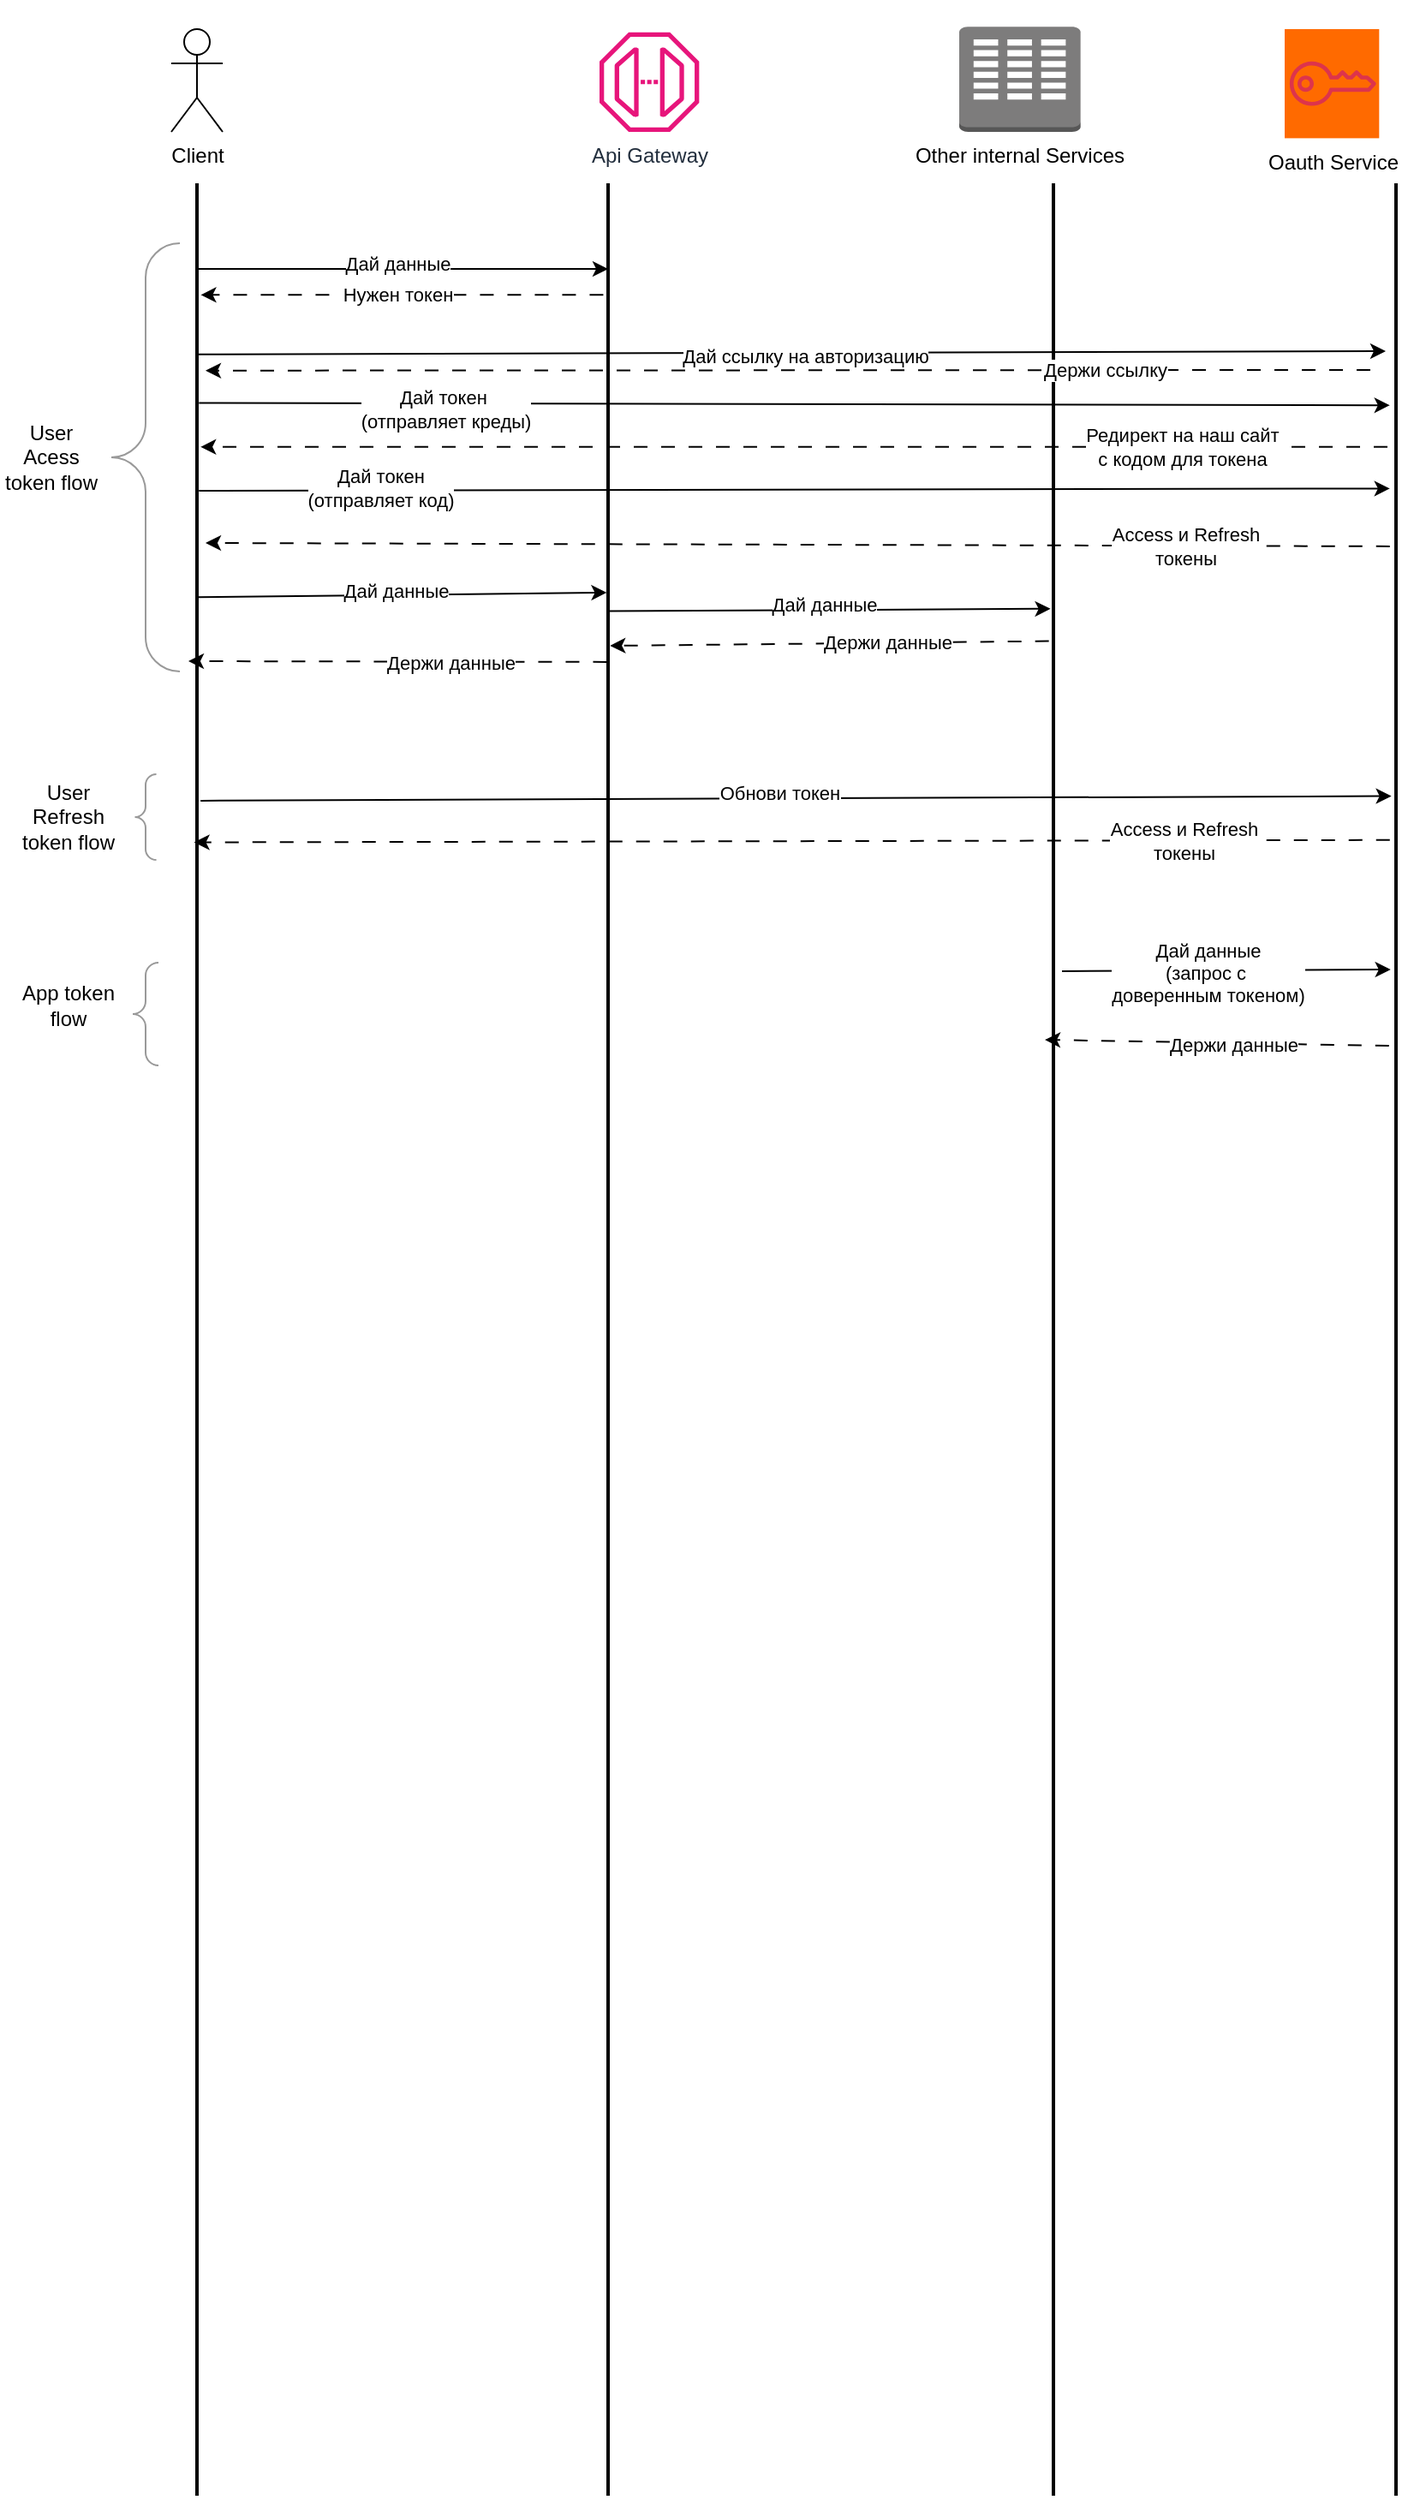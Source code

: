 <mxfile>
    <diagram id="5oS3xMGAWx6ew6HSoVmI" name="Tokens">
        <mxGraphModel dx="2078" dy="811" grid="1" gridSize="10" guides="1" tooltips="1" connect="1" arrows="1" fold="1" page="1" pageScale="1" pageWidth="850" pageHeight="1100" math="0" shadow="0">
            <root>
                <mxCell id="0"/>
                <mxCell id="1" parent="0"/>
                <mxCell id="7MVSiOXnBib8q_mUfErr-2" value="Client" style="shape=umlActor;verticalLabelPosition=bottom;verticalAlign=top;html=1;outlineConnect=0;" parent="1" vertex="1">
                    <mxGeometry x="90" y="30" width="30" height="60" as="geometry"/>
                </mxCell>
                <mxCell id="7MVSiOXnBib8q_mUfErr-4" value="" style="group" parent="1" vertex="1" connectable="0">
                    <mxGeometry x="340" y="25.66" width="68.17" height="64.34" as="geometry"/>
                </mxCell>
                <mxCell id="7MVSiOXnBib8q_mUfErr-5" value="Api Gateway" style="sketch=0;outlineConnect=0;fontColor=#232F3E;gradientColor=none;fillColor=#E7157B;strokeColor=none;dashed=0;verticalLabelPosition=bottom;verticalAlign=top;align=center;html=1;fontSize=12;fontStyle=0;aspect=fixed;pointerEvents=1;shape=mxgraph.aws4.endpoint;" parent="7MVSiOXnBib8q_mUfErr-4" vertex="1">
                    <mxGeometry y="6.17" width="58.17" height="58.17" as="geometry"/>
                </mxCell>
                <mxCell id="7MVSiOXnBib8q_mUfErr-7" value="" style="group;verticalAlign=bottom;" parent="1" vertex="1" connectable="0">
                    <mxGeometry x="740" y="30" width="70" height="63.7" as="geometry"/>
                </mxCell>
                <mxCell id="7MVSiOXnBib8q_mUfErr-8" value="Oauth Service" style="points=[];aspect=fixed;align=center;shadow=0;dashed=0;fillColor=#FF6A00;strokeColor=none;shape=mxgraph.alibaba_cloud.ahas_application_high_availability_service;verticalAlign=top;html=1;labelPosition=center;verticalLabelPosition=bottom;" parent="7MVSiOXnBib8q_mUfErr-7" vertex="1">
                    <mxGeometry width="55.161" height="63.7" as="geometry"/>
                </mxCell>
                <mxCell id="7MVSiOXnBib8q_mUfErr-9" value="" style="sketch=0;outlineConnect=0;fontColor=#232F3E;gradientColor=none;fillColor=#DD344C;strokeColor=none;dashed=0;verticalLabelPosition=bottom;verticalAlign=top;align=center;html=1;fontSize=12;fontStyle=0;aspect=fixed;pointerEvents=1;shape=mxgraph.aws4.addon;" parent="7MVSiOXnBib8q_mUfErr-7" vertex="1">
                    <mxGeometry x="2.918" y="18.885" width="50.562" height="25.929" as="geometry"/>
                </mxCell>
                <mxCell id="7MVSiOXnBib8q_mUfErr-10" value="" style="group" parent="1" vertex="1" connectable="0">
                    <mxGeometry x="550" y="13.52" width="80" height="76.48" as="geometry"/>
                </mxCell>
                <mxCell id="7MVSiOXnBib8q_mUfErr-12" value="Other internal Services" style="outlineConnect=0;dashed=0;verticalLabelPosition=bottom;verticalAlign=top;align=center;html=1;shape=mxgraph.aws3.corporate_data_center;fillColor=#7D7C7C;gradientColor=none;" parent="7MVSiOXnBib8q_mUfErr-10" vertex="1">
                    <mxGeometry y="15.049" width="70.827" height="61.431" as="geometry"/>
                </mxCell>
                <mxCell id="7MVSiOXnBib8q_mUfErr-22" value="" style="line;strokeWidth=2;direction=south;html=1;" parent="1" vertex="1">
                    <mxGeometry x="100" y="120" width="10" height="1350" as="geometry"/>
                </mxCell>
                <mxCell id="7MVSiOXnBib8q_mUfErr-23" value="" style="line;strokeWidth=2;direction=south;html=1;" parent="1" vertex="1">
                    <mxGeometry x="340" y="120" width="10" height="1350" as="geometry"/>
                </mxCell>
                <mxCell id="7MVSiOXnBib8q_mUfErr-24" value="" style="line;strokeWidth=2;direction=south;html=1;" parent="1" vertex="1">
                    <mxGeometry x="800" y="120" width="10" height="1350" as="geometry"/>
                </mxCell>
                <mxCell id="7MVSiOXnBib8q_mUfErr-25" value="" style="line;strokeWidth=2;direction=south;html=1;" parent="1" vertex="1">
                    <mxGeometry x="600" y="120" width="10" height="1350" as="geometry"/>
                </mxCell>
                <mxCell id="7MVSiOXnBib8q_mUfErr-26" value="" style="endArrow=classic;html=1;exitX=0.011;exitY=0.722;exitDx=0;exitDy=0;exitPerimeter=0;entryX=0.011;entryY=0.722;entryDx=0;entryDy=0;entryPerimeter=0;" parent="1" edge="1">
                    <mxGeometry width="50" height="50" relative="1" as="geometry">
                        <mxPoint x="105.0" y="170.0" as="sourcePoint"/>
                        <mxPoint x="345.0" y="170.0" as="targetPoint"/>
                    </mxGeometry>
                </mxCell>
                <mxCell id="7MVSiOXnBib8q_mUfErr-27" value="Дай данные" style="edgeLabel;html=1;align=center;verticalAlign=middle;resizable=0;points=[];" parent="7MVSiOXnBib8q_mUfErr-26" vertex="1" connectable="0">
                    <mxGeometry x="-0.028" y="3" relative="1" as="geometry">
                        <mxPoint as="offset"/>
                    </mxGeometry>
                </mxCell>
                <mxCell id="7MVSiOXnBib8q_mUfErr-28" value="" style="endArrow=classic;html=1;exitX=0.074;exitY=0.564;exitDx=0;exitDy=0;exitPerimeter=0;" parent="1" source="7MVSiOXnBib8q_mUfErr-22" edge="1">
                    <mxGeometry width="50" height="50" relative="1" as="geometry">
                        <mxPoint x="105" y="170" as="sourcePoint"/>
                        <mxPoint x="799" y="218" as="targetPoint"/>
                    </mxGeometry>
                </mxCell>
                <mxCell id="7MVSiOXnBib8q_mUfErr-29" value="Дай ссылку на авторизацию" style="edgeLabel;html=1;align=center;verticalAlign=middle;resizable=0;points=[];" parent="7MVSiOXnBib8q_mUfErr-28" vertex="1" connectable="0">
                    <mxGeometry x="-0.466" y="-1" relative="1" as="geometry">
                        <mxPoint x="170" as="offset"/>
                    </mxGeometry>
                </mxCell>
                <mxCell id="7MVSiOXnBib8q_mUfErr-30" value="" style="endArrow=classic;html=1;entryX=0.081;entryY=0;entryDx=0;entryDy=0;entryPerimeter=0;dashed=1;dashPattern=8 8;" parent="1" target="7MVSiOXnBib8q_mUfErr-22" edge="1">
                    <mxGeometry width="50" height="50" relative="1" as="geometry">
                        <mxPoint x="790" y="229" as="sourcePoint"/>
                        <mxPoint x="620" y="210" as="targetPoint"/>
                    </mxGeometry>
                </mxCell>
                <mxCell id="7MVSiOXnBib8q_mUfErr-31" value="Держи ссылку" style="edgeLabel;html=1;align=center;verticalAlign=middle;resizable=0;points=[];" parent="7MVSiOXnBib8q_mUfErr-30" vertex="1" connectable="0">
                    <mxGeometry x="-0.544" relative="1" as="geometry">
                        <mxPoint as="offset"/>
                    </mxGeometry>
                </mxCell>
                <mxCell id="7MVSiOXnBib8q_mUfErr-34" value="" style="endArrow=classic;html=1;exitX=0.095;exitY=0.386;exitDx=0;exitDy=0;exitPerimeter=0;entryX=0.096;entryY=0.862;entryDx=0;entryDy=0;entryPerimeter=0;" parent="1" source="7MVSiOXnBib8q_mUfErr-22" target="7MVSiOXnBib8q_mUfErr-24" edge="1">
                    <mxGeometry width="50" height="50" relative="1" as="geometry">
                        <mxPoint x="210" y="280" as="sourcePoint"/>
                        <mxPoint x="260" y="230" as="targetPoint"/>
                    </mxGeometry>
                </mxCell>
                <mxCell id="7MVSiOXnBib8q_mUfErr-35" value="Дай токен&amp;nbsp;&lt;div&gt;(отправляет креды)&lt;/div&gt;" style="edgeLabel;html=1;align=center;verticalAlign=middle;resizable=0;points=[];" parent="7MVSiOXnBib8q_mUfErr-34" vertex="1" connectable="0">
                    <mxGeometry x="-0.586" y="-3" relative="1" as="geometry">
                        <mxPoint as="offset"/>
                    </mxGeometry>
                </mxCell>
                <mxCell id="7MVSiOXnBib8q_mUfErr-36" value="" style="endArrow=classic;html=1;entryX=0.114;entryY=0.29;entryDx=0;entryDy=0;entryPerimeter=0;dashed=1;dashPattern=8 8;exitX=0.114;exitY=1;exitDx=0;exitDy=0;exitPerimeter=0;" parent="1" source="7MVSiOXnBib8q_mUfErr-24" target="7MVSiOXnBib8q_mUfErr-22" edge="1">
                    <mxGeometry width="50" height="50" relative="1" as="geometry">
                        <mxPoint x="800" y="270" as="sourcePoint"/>
                        <mxPoint x="320" y="324" as="targetPoint"/>
                    </mxGeometry>
                </mxCell>
                <mxCell id="7MVSiOXnBib8q_mUfErr-37" value="Редирект на наш сайт&lt;div&gt;с кодом для токена&lt;/div&gt;" style="edgeLabel;html=1;align=center;verticalAlign=middle;resizable=0;points=[];" parent="7MVSiOXnBib8q_mUfErr-36" vertex="1" connectable="0">
                    <mxGeometry x="-0.544" relative="1" as="geometry">
                        <mxPoint x="38" as="offset"/>
                    </mxGeometry>
                </mxCell>
                <mxCell id="7MVSiOXnBib8q_mUfErr-38" value="" style="endArrow=classic;html=1;exitX=0.133;exitY=0.386;exitDx=0;exitDy=0;exitPerimeter=0;entryX=0.132;entryY=0.862;entryDx=0;entryDy=0;entryPerimeter=0;" parent="1" source="7MVSiOXnBib8q_mUfErr-22" target="7MVSiOXnBib8q_mUfErr-24" edge="1">
                    <mxGeometry width="50" height="50" relative="1" as="geometry">
                        <mxPoint x="430" y="380" as="sourcePoint"/>
                        <mxPoint x="480" y="330" as="targetPoint"/>
                    </mxGeometry>
                </mxCell>
                <mxCell id="7MVSiOXnBib8q_mUfErr-39" value="Дай токен&lt;div&gt;(отправляет код)&lt;/div&gt;" style="edgeLabel;html=1;align=center;verticalAlign=middle;resizable=0;points=[];" parent="7MVSiOXnBib8q_mUfErr-38" vertex="1" connectable="0">
                    <mxGeometry x="-0.696" y="2" relative="1" as="geometry">
                        <mxPoint as="offset"/>
                    </mxGeometry>
                </mxCell>
                <mxCell id="7MVSiOXnBib8q_mUfErr-40" value="" style="endArrow=classic;html=1;entryX=0.114;entryY=0.29;entryDx=0;entryDy=0;entryPerimeter=0;dashed=1;dashPattern=8 8;exitX=0.157;exitY=0.862;exitDx=0;exitDy=0;exitPerimeter=0;" parent="1" source="7MVSiOXnBib8q_mUfErr-24" edge="1">
                    <mxGeometry width="50" height="50" relative="1" as="geometry">
                        <mxPoint x="803" y="330" as="sourcePoint"/>
                        <mxPoint x="110" y="330" as="targetPoint"/>
                    </mxGeometry>
                </mxCell>
                <mxCell id="7MVSiOXnBib8q_mUfErr-41" value="Access и Refresh&lt;div&gt;токены&lt;/div&gt;" style="edgeLabel;html=1;align=center;verticalAlign=middle;resizable=0;points=[];" parent="7MVSiOXnBib8q_mUfErr-40" vertex="1" connectable="0">
                    <mxGeometry x="-0.544" relative="1" as="geometry">
                        <mxPoint x="38" as="offset"/>
                    </mxGeometry>
                </mxCell>
                <mxCell id="7MVSiOXnBib8q_mUfErr-43" value="" style="endArrow=classic;html=1;exitX=0.179;exitY=0.481;exitDx=0;exitDy=0;exitPerimeter=0;entryX=0.177;entryY=0.576;entryDx=0;entryDy=0;entryPerimeter=0;" parent="1" source="7MVSiOXnBib8q_mUfErr-22" target="7MVSiOXnBib8q_mUfErr-23" edge="1">
                    <mxGeometry width="50" height="50" relative="1" as="geometry">
                        <mxPoint x="111" y="380" as="sourcePoint"/>
                        <mxPoint x="350" y="380" as="targetPoint"/>
                    </mxGeometry>
                </mxCell>
                <mxCell id="7MVSiOXnBib8q_mUfErr-44" value="Дай данные" style="edgeLabel;html=1;align=center;verticalAlign=middle;resizable=0;points=[];" parent="7MVSiOXnBib8q_mUfErr-43" vertex="1" connectable="0">
                    <mxGeometry x="-0.028" y="3" relative="1" as="geometry">
                        <mxPoint as="offset"/>
                    </mxGeometry>
                </mxCell>
                <mxCell id="7MVSiOXnBib8q_mUfErr-45" value="" style="endArrow=classic;html=1;exitX=0.185;exitY=0.481;exitDx=0;exitDy=0;exitPerimeter=0;entryX=0.184;entryY=0.671;entryDx=0;entryDy=0;entryPerimeter=0;" parent="1" source="7MVSiOXnBib8q_mUfErr-23" target="7MVSiOXnBib8q_mUfErr-25" edge="1">
                    <mxGeometry width="50" height="50" relative="1" as="geometry">
                        <mxPoint x="371" y="372" as="sourcePoint"/>
                        <mxPoint x="580" y="369" as="targetPoint"/>
                    </mxGeometry>
                </mxCell>
                <mxCell id="7MVSiOXnBib8q_mUfErr-46" value="Дай данные" style="edgeLabel;html=1;align=center;verticalAlign=middle;resizable=0;points=[];" parent="7MVSiOXnBib8q_mUfErr-45" vertex="1" connectable="0">
                    <mxGeometry x="-0.028" y="3" relative="1" as="geometry">
                        <mxPoint as="offset"/>
                    </mxGeometry>
                </mxCell>
                <mxCell id="7MVSiOXnBib8q_mUfErr-47" value="" style="endArrow=classic;html=1;exitX=0.198;exitY=0.767;exitDx=0;exitDy=0;exitPerimeter=0;entryX=0.2;entryY=0.386;entryDx=0;entryDy=0;entryPerimeter=0;dashed=1;dashPattern=8 8;" parent="1" source="7MVSiOXnBib8q_mUfErr-25" target="7MVSiOXnBib8q_mUfErr-23" edge="1">
                    <mxGeometry width="50" height="50" relative="1" as="geometry">
                        <mxPoint x="588.1" y="450" as="sourcePoint"/>
                        <mxPoint x="350" y="452.7" as="targetPoint"/>
                    </mxGeometry>
                </mxCell>
                <mxCell id="7MVSiOXnBib8q_mUfErr-48" value="Держи данные" style="edgeLabel;html=1;align=center;verticalAlign=middle;resizable=0;points=[];" parent="7MVSiOXnBib8q_mUfErr-47" vertex="1" connectable="0">
                    <mxGeometry x="-0.544" relative="1" as="geometry">
                        <mxPoint x="-36" as="offset"/>
                    </mxGeometry>
                </mxCell>
                <mxCell id="7MVSiOXnBib8q_mUfErr-49" value="" style="endArrow=classic;html=1;exitX=0.207;exitY=0.576;exitDx=0;exitDy=0;exitPerimeter=0;dashed=1;dashPattern=8 8;" parent="1" source="7MVSiOXnBib8q_mUfErr-23" edge="1">
                    <mxGeometry width="50" height="50" relative="1" as="geometry">
                        <mxPoint x="316" y="410" as="sourcePoint"/>
                        <mxPoint x="100" y="399" as="targetPoint"/>
                    </mxGeometry>
                </mxCell>
                <mxCell id="7MVSiOXnBib8q_mUfErr-50" value="Держи данные" style="edgeLabel;html=1;align=center;verticalAlign=middle;resizable=0;points=[];" parent="7MVSiOXnBib8q_mUfErr-49" vertex="1" connectable="0">
                    <mxGeometry x="-0.544" relative="1" as="geometry">
                        <mxPoint x="-36" as="offset"/>
                    </mxGeometry>
                </mxCell>
                <mxCell id="7MVSiOXnBib8q_mUfErr-51" value="" style="endArrow=classic;html=1;exitX=0.267;exitY=0.29;exitDx=0;exitDy=0;exitPerimeter=0;entryX=0.265;entryY=0.767;entryDx=0;entryDy=0;entryPerimeter=0;" parent="1" source="7MVSiOXnBib8q_mUfErr-22" target="7MVSiOXnBib8q_mUfErr-24" edge="1">
                    <mxGeometry width="50" height="50" relative="1" as="geometry">
                        <mxPoint x="115" y="372" as="sourcePoint"/>
                        <mxPoint x="354" y="369" as="targetPoint"/>
                    </mxGeometry>
                </mxCell>
                <mxCell id="7MVSiOXnBib8q_mUfErr-52" value="Обнови токен" style="edgeLabel;html=1;align=center;verticalAlign=middle;resizable=0;points=[];" parent="7MVSiOXnBib8q_mUfErr-51" vertex="1" connectable="0">
                    <mxGeometry x="-0.028" y="3" relative="1" as="geometry">
                        <mxPoint as="offset"/>
                    </mxGeometry>
                </mxCell>
                <mxCell id="7MVSiOXnBib8q_mUfErr-53" value="" style="endArrow=classic;html=1;entryX=0.285;entryY=0.671;entryDx=0;entryDy=0;entryPerimeter=0;dashed=1;dashPattern=8 8;exitX=0.284;exitY=0.862;exitDx=0;exitDy=0;exitPerimeter=0;" parent="1" source="7MVSiOXnBib8q_mUfErr-24" target="7MVSiOXnBib8q_mUfErr-22" edge="1">
                    <mxGeometry width="50" height="50" relative="1" as="geometry">
                        <mxPoint x="781" y="572" as="sourcePoint"/>
                        <mxPoint x="90" y="570" as="targetPoint"/>
                    </mxGeometry>
                </mxCell>
                <mxCell id="7MVSiOXnBib8q_mUfErr-54" value="Access и Refresh&lt;div&gt;токены&lt;/div&gt;" style="edgeLabel;html=1;align=center;verticalAlign=middle;resizable=0;points=[];" parent="7MVSiOXnBib8q_mUfErr-53" vertex="1" connectable="0">
                    <mxGeometry x="-0.544" relative="1" as="geometry">
                        <mxPoint x="38" as="offset"/>
                    </mxGeometry>
                </mxCell>
                <mxCell id="7MVSiOXnBib8q_mUfErr-55" value="" style="verticalLabelPosition=bottom;shadow=0;dashed=0;align=center;html=1;verticalAlign=top;strokeWidth=1;shape=mxgraph.mockup.markup.curlyBrace;whiteSpace=wrap;strokeColor=#999999;rotation=-90;horizontal=1;" parent="1" vertex="1">
                    <mxGeometry x="-50" y="260" width="250" height="40" as="geometry"/>
                </mxCell>
                <mxCell id="7MVSiOXnBib8q_mUfErr-56" value="&lt;span style=&quot;color: rgb(0, 0, 0);&quot;&gt;User Acess token flow&lt;/span&gt;" style="text;html=1;align=center;verticalAlign=middle;whiteSpace=wrap;rounded=0;" parent="1" vertex="1">
                    <mxGeometry x="-10" y="265" width="60" height="30" as="geometry"/>
                </mxCell>
                <mxCell id="7MVSiOXnBib8q_mUfErr-57" value="" style="verticalLabelPosition=bottom;shadow=0;dashed=0;align=center;html=1;verticalAlign=top;strokeWidth=1;shape=mxgraph.mockup.markup.curlyBrace;whiteSpace=wrap;strokeColor=#999999;rotation=-90;horizontal=1;" parent="1" vertex="1">
                    <mxGeometry x="50" y="470" width="50" height="40" as="geometry"/>
                </mxCell>
                <mxCell id="7MVSiOXnBib8q_mUfErr-58" value="&lt;span style=&quot;color: rgb(0, 0, 0);&quot;&gt;User Refresh token flow&lt;/span&gt;" style="text;html=1;align=center;verticalAlign=middle;whiteSpace=wrap;rounded=0;" parent="1" vertex="1">
                    <mxGeometry y="475" width="60" height="30" as="geometry"/>
                </mxCell>
                <mxCell id="7MVSiOXnBib8q_mUfErr-59" value="" style="verticalLabelPosition=bottom;shadow=0;dashed=0;align=center;html=1;verticalAlign=top;strokeWidth=1;shape=mxgraph.mockup.markup.curlyBrace;whiteSpace=wrap;strokeColor=#999999;rotation=-90;horizontal=1;" parent="1" vertex="1">
                    <mxGeometry x="45" y="585" width="60" height="40" as="geometry"/>
                </mxCell>
                <mxCell id="7MVSiOXnBib8q_mUfErr-60" value="&lt;span style=&quot;color: rgb(0, 0, 0);&quot;&gt;App token flow&lt;/span&gt;" style="text;html=1;align=center;verticalAlign=middle;whiteSpace=wrap;rounded=0;" parent="1" vertex="1">
                    <mxGeometry y="585" width="60" height="30" as="geometry"/>
                </mxCell>
                <mxCell id="7MVSiOXnBib8q_mUfErr-61" value="" style="endArrow=classic;html=1;entryX=0.34;entryY=0.814;entryDx=0;entryDy=0;entryPerimeter=0;" parent="1" target="7MVSiOXnBib8q_mUfErr-24" edge="1">
                    <mxGeometry width="50" height="50" relative="1" as="geometry">
                        <mxPoint x="610" y="580" as="sourcePoint"/>
                        <mxPoint x="660" y="535" as="targetPoint"/>
                    </mxGeometry>
                </mxCell>
                <mxCell id="7MVSiOXnBib8q_mUfErr-62" value="Дай данные&lt;div&gt;(запрос с&amp;nbsp;&lt;/div&gt;&lt;div&gt;доверенным токеном)&lt;/div&gt;" style="edgeLabel;html=1;align=center;verticalAlign=middle;resizable=0;points=[];" parent="7MVSiOXnBib8q_mUfErr-61" vertex="1" connectable="0">
                    <mxGeometry x="-0.112" y="-1" relative="1" as="geometry">
                        <mxPoint as="offset"/>
                    </mxGeometry>
                </mxCell>
                <mxCell id="7MVSiOXnBib8q_mUfErr-63" value="" style="endArrow=classic;html=1;dashed=1;dashPattern=8 8;exitX=0.373;exitY=0.91;exitDx=0;exitDy=0;exitPerimeter=0;" parent="1" source="7MVSiOXnBib8q_mUfErr-24" edge="1">
                    <mxGeometry width="50" height="50" relative="1" as="geometry">
                        <mxPoint x="722.38" y="626.75" as="sourcePoint"/>
                        <mxPoint x="600" y="620" as="targetPoint"/>
                    </mxGeometry>
                </mxCell>
                <mxCell id="7MVSiOXnBib8q_mUfErr-64" value="Держи данные" style="edgeLabel;html=1;align=center;verticalAlign=middle;resizable=0;points=[];" parent="7MVSiOXnBib8q_mUfErr-63" vertex="1" connectable="0">
                    <mxGeometry x="-0.544" relative="1" as="geometry">
                        <mxPoint x="-45" as="offset"/>
                    </mxGeometry>
                </mxCell>
                <mxCell id="3" value="" style="endArrow=classic;html=1;entryX=0.053;entryY=0.238;entryDx=0;entryDy=0;entryPerimeter=0;dashed=1;dashPattern=8 8;" edge="1" parent="1">
                    <mxGeometry width="50" height="50" relative="1" as="geometry">
                        <mxPoint x="342.22" y="185.15" as="sourcePoint"/>
                        <mxPoint x="107.22" y="185.15" as="targetPoint"/>
                    </mxGeometry>
                </mxCell>
                <mxCell id="4" value="Нужен токен" style="edgeLabel;html=1;align=center;verticalAlign=middle;resizable=0;points=[];" vertex="1" connectable="0" parent="3">
                    <mxGeometry x="-0.544" relative="1" as="geometry">
                        <mxPoint x="-67" as="offset"/>
                    </mxGeometry>
                </mxCell>
            </root>
        </mxGraphModel>
    </diagram>
</mxfile>